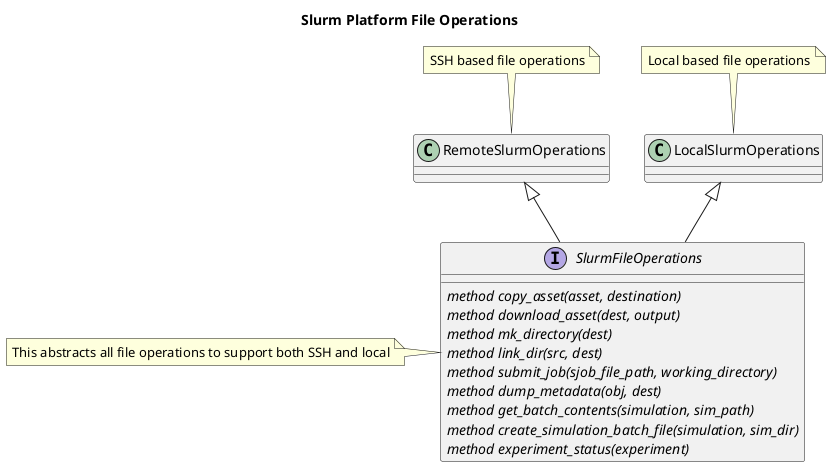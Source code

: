 @startuml

title Slurm Platform File Operations


interface SlurmFileOperations {
   {abstract} method copy_asset(asset, destination)
   {abstract} method download_asset(dest, output)
   {abstract} method mk_directory(dest)
   {abstract} method link_dir(src, dest)
   {abstract} method submit_job(sjob_file_path, working_directory)
   {abstract} method dump_metadata(obj, dest)
   {abstract} method get_batch_contents(simulation, sim_path)
   {abstract} method create_simulation_batch_file(simulation, sim_dir)
   {abstract} method experiment_status(experiment)
}

note left of SlurmFileOperations : This abstracts all file operations to support both SSH and local

class RemoteSlurmOperations
note top of RemoteSlurmOperations : SSH based file operations
class LocalSlurmOperations
note top of LocalSlurmOperations : Local based file operations

RemoteSlurmOperations <|-- SlurmFileOperations
LocalSlurmOperations <|-- SlurmFileOperations
@enduml